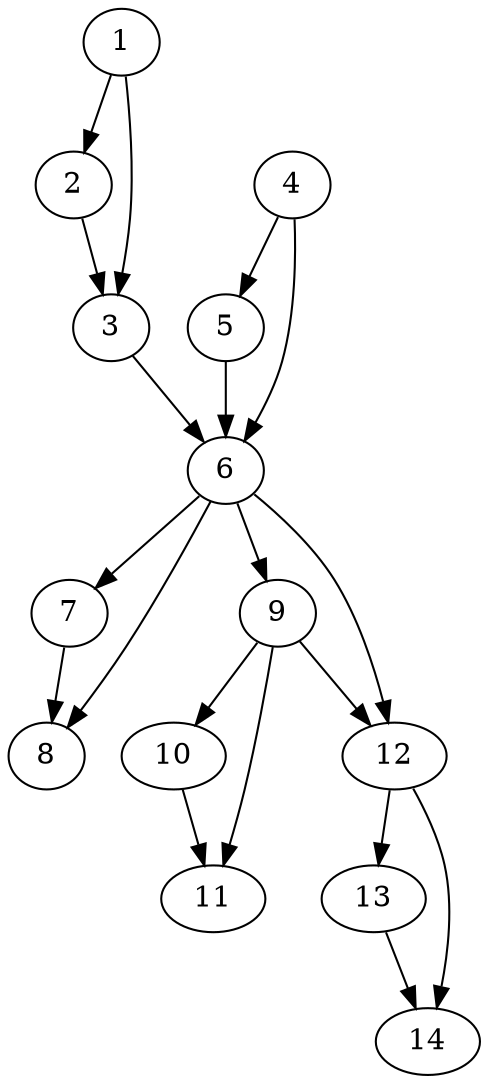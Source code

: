 digraph G {
  graph [splines=true overlap=false]
  node  [shape=ellipse, width=0.3, height=0.3]
  1 [label="1"];
  2 [label="2"];
  3 [label="3"];
  4 [label="4"];
  5 [label="5"];
  6 [label="6"];
  7 [label="7"];
  8 [label="8"];
  9 [label="9"];
  10 [label="10"];
  11 [label="11"];
  12 [label="12"];
  13 [label="13"];
  14 [label="14"];
  1 -> 2;
  1 -> 3;
  2 -> 3;
  3 -> 6;
  4 -> 5;
  4 -> 6;
  5 -> 6;
  6 -> 7;
  6 -> 8;
  6 -> 9;
  6 -> 12;
  7 -> 8;
  9 -> 10;
  9 -> 11;
  9 -> 12;
  10 -> 11;
  12 -> 13;
  12 -> 14;
  13 -> 14;
}
